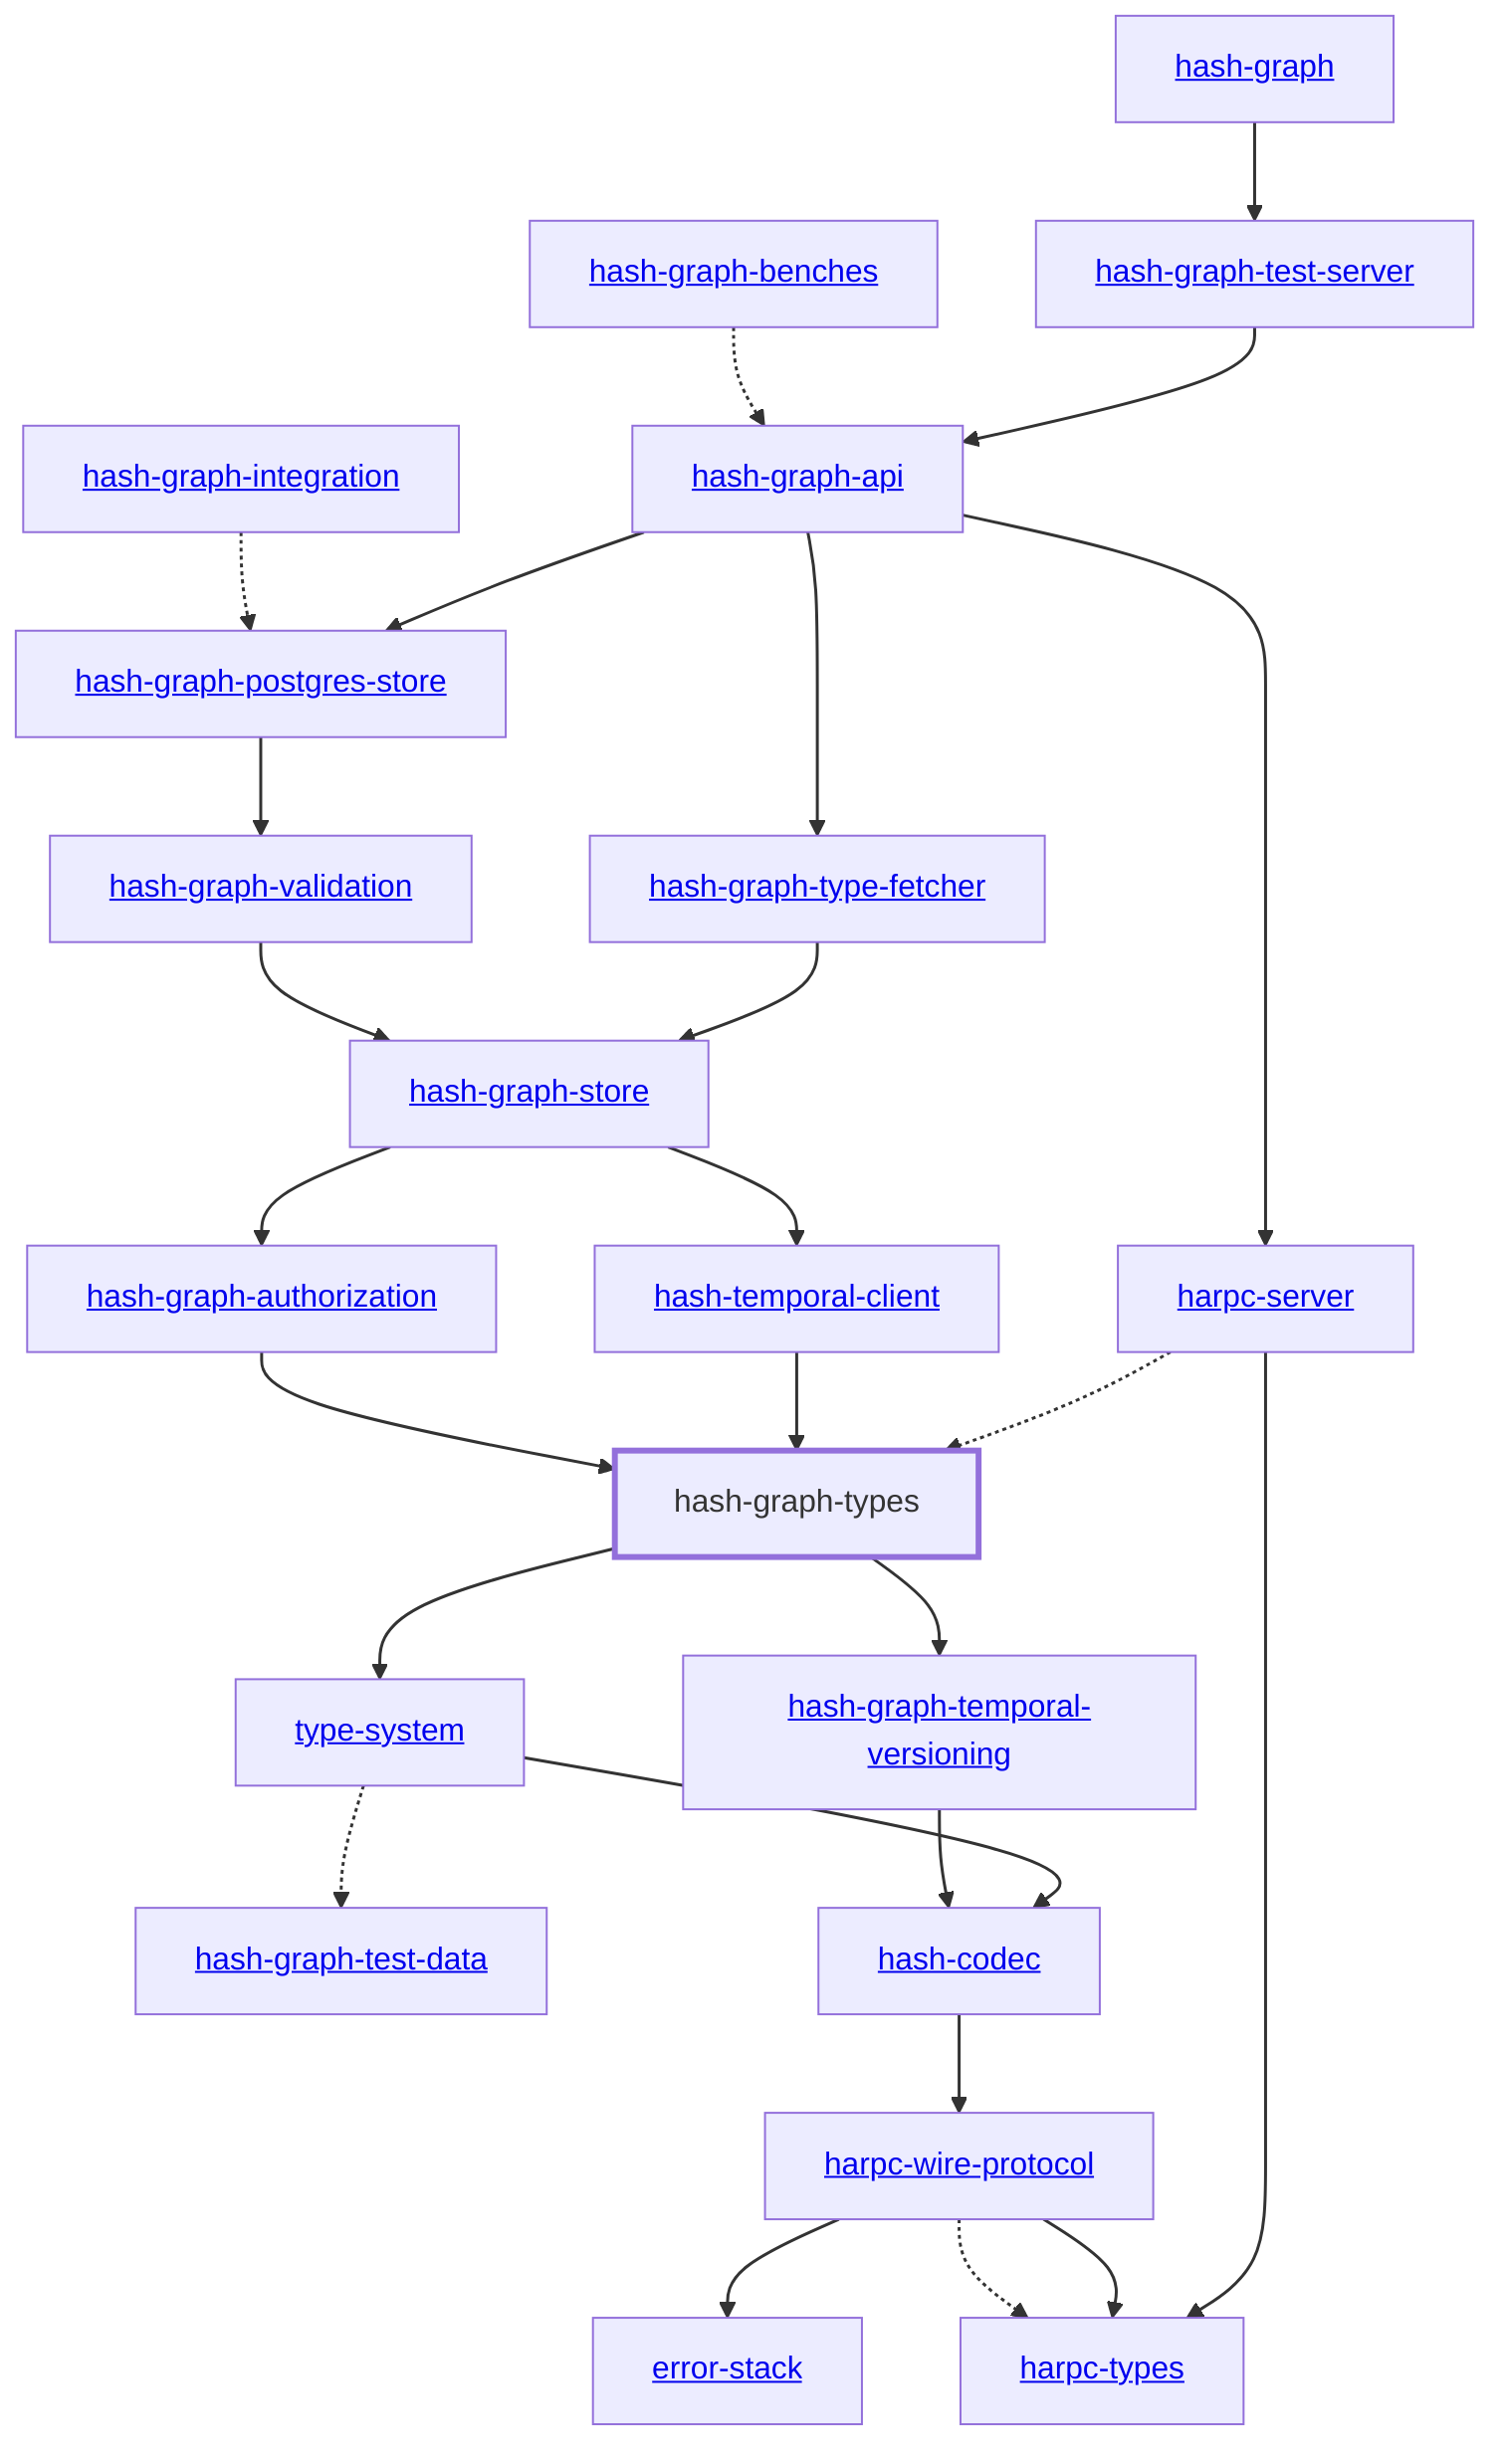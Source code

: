 graph TD
    linkStyle default stroke-width:1.5px
    classDef default stroke-width:1px
    classDef root stroke-width:3px
    classDef dev stroke-width:1px
    classDef build stroke-width:1px
    %% Legend
    %% --> : Normal dependency
    %% -.-> : Dev dependency
    %% ---> : Build dependency
    0[<a href="../hash_graph_authorization/index.html">hash-graph-authorization</a>]
    1[<a href="../hash_graph_benches/index.html">hash-graph-benches</a>]
    2[<a href="../hash_graph_integration/index.html">hash-graph-integration</a>]
    3[<a href="../hash_graph_validation/index.html">hash-graph-validation</a>]
    4[<a href="../hash_temporal_client/index.html">hash-temporal-client</a>]
    5[<a href="../hash_graph_postgres_store/index.html">hash-graph-postgres-store</a>]
    6[<a href="../hash_graph_store/index.html">hash-graph-store</a>]
    7[<a href="../error_stack/index.html">error-stack</a>]
    8[<a href="../hash_graph_temporal_versioning/index.html">hash-graph-temporal-versioning</a>]
    9[<a href="../hash_graph_test_data/index.html">hash-graph-test-data</a>]
    10[<a href="../hash_graph_test_server/index.html">hash-graph-test-server</a>]
    11[<a href="../type_system/index.html">type-system</a>]
    12[<a href="../harpc_server/index.html">harpc-server</a>]
    13[<a href="../hash_graph_type_fetcher/index.html">hash-graph-type-fetcher</a>]
    14[hash-graph-types]
    class 14 root
    15[<a href="../harpc_types/index.html">harpc-types</a>]
    16[<a href="../harpc_wire_protocol/index.html">harpc-wire-protocol</a>]
    17[<a href="../hash_codec/index.html">hash-codec</a>]
    18[<a href="../hash_graph/index.html">hash-graph</a>]
    19[<a href="../hash_graph_api/index.html">hash-graph-api</a>]
    11 --> 17
    5 --> 3
    6 --> 4
    8 --> 17
    10 --> 19
    13 --> 6
    12 --> 15
    12 -.-> 14
    14 --> 8
    14 --> 11
    16 --> 7
    16 --> 15
    16 -.-> 15
    17 --> 16
    18 --> 10
    4 --> 14
    6 --> 0
    19 --> 12
    19 --> 5
    3 --> 6
    19 --> 13
    0 --> 14
    1 -.-> 19
    2 -.-> 5
    11 -.-> 9